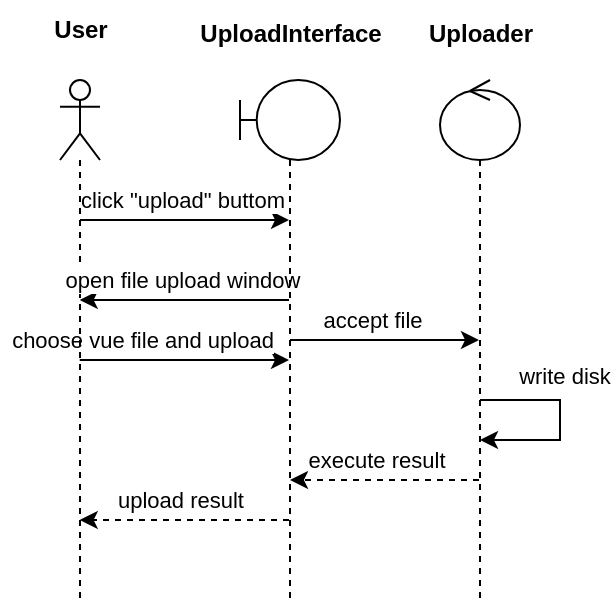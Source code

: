 <mxfile version="22.1.11" type="github">
  <diagram name="Page-1" id="9361dd3d-8414-5efd-6122-117bd74ce7a7">
    <mxGraphModel dx="1202" dy="444" grid="1" gridSize="10" guides="1" tooltips="1" connect="1" arrows="1" fold="1" page="0" pageScale="1.5" pageWidth="826" pageHeight="1169" background="none" math="0" shadow="0">
      <root>
        <mxCell id="0" />
        <mxCell id="1" parent="0" />
        <mxCell id="3TMiL__M-qgC8OwHEb_4-90" style="edgeStyle=orthogonalEdgeStyle;rounded=0;orthogonalLoop=1;jettySize=auto;html=1;curved=0;" edge="1" parent="1" source="3TMiL__M-qgC8OwHEb_4-94" target="3TMiL__M-qgC8OwHEb_4-101">
          <mxGeometry relative="1" as="geometry">
            <Array as="points">
              <mxPoint x="-140" y="320" />
              <mxPoint x="-140" y="320" />
            </Array>
          </mxGeometry>
        </mxCell>
        <mxCell id="3TMiL__M-qgC8OwHEb_4-91" value="click &quot;upload&quot; buttom" style="edgeLabel;html=1;align=center;verticalAlign=middle;resizable=0;points=[];" vertex="1" connectable="0" parent="3TMiL__M-qgC8OwHEb_4-90">
          <mxGeometry x="-0.259" y="4" relative="1" as="geometry">
            <mxPoint x="12" y="-6" as="offset" />
          </mxGeometry>
        </mxCell>
        <mxCell id="3TMiL__M-qgC8OwHEb_4-92" style="edgeStyle=orthogonalEdgeStyle;rounded=0;orthogonalLoop=1;jettySize=auto;html=1;curved=0;" edge="1" parent="1">
          <mxGeometry relative="1" as="geometry">
            <mxPoint x="-210.145" y="390.0" as="sourcePoint" />
            <mxPoint x="-105.5" y="390.0" as="targetPoint" />
          </mxGeometry>
        </mxCell>
        <mxCell id="3TMiL__M-qgC8OwHEb_4-93" value="choose vue file and upload" style="edgeLabel;html=1;align=center;verticalAlign=middle;resizable=0;points=[];" vertex="1" connectable="0" parent="3TMiL__M-qgC8OwHEb_4-92">
          <mxGeometry x="-0.134" y="3" relative="1" as="geometry">
            <mxPoint x="-15" y="-7" as="offset" />
          </mxGeometry>
        </mxCell>
        <mxCell id="3TMiL__M-qgC8OwHEb_4-94" value="" style="shape=umlLifeline;perimeter=lifelinePerimeter;whiteSpace=wrap;html=1;container=1;dropTarget=0;collapsible=0;recursiveResize=0;outlineConnect=0;portConstraint=eastwest;newEdgeStyle={&quot;curved&quot;:0,&quot;rounded&quot;:0};participant=umlActor;" vertex="1" parent="1">
          <mxGeometry x="-220" y="250" width="20" height="260" as="geometry" />
        </mxCell>
        <mxCell id="3TMiL__M-qgC8OwHEb_4-95" style="edgeStyle=orthogonalEdgeStyle;rounded=0;orthogonalLoop=1;jettySize=auto;html=1;curved=0;" edge="1" parent="1">
          <mxGeometry relative="1" as="geometry">
            <mxPoint x="-105.5" y="360.0" as="sourcePoint" />
            <mxPoint x="-210.145" y="360.0" as="targetPoint" />
          </mxGeometry>
        </mxCell>
        <mxCell id="3TMiL__M-qgC8OwHEb_4-96" value="open file upload window" style="edgeLabel;html=1;align=center;verticalAlign=middle;resizable=0;points=[];" vertex="1" connectable="0" parent="3TMiL__M-qgC8OwHEb_4-95">
          <mxGeometry x="0.146" y="2" relative="1" as="geometry">
            <mxPoint x="6" y="-12" as="offset" />
          </mxGeometry>
        </mxCell>
        <mxCell id="3TMiL__M-qgC8OwHEb_4-97" style="edgeStyle=orthogonalEdgeStyle;rounded=0;orthogonalLoop=1;jettySize=auto;html=1;curved=0;" edge="1" parent="1" source="3TMiL__M-qgC8OwHEb_4-101" target="3TMiL__M-qgC8OwHEb_4-107">
          <mxGeometry relative="1" as="geometry" />
        </mxCell>
        <mxCell id="3TMiL__M-qgC8OwHEb_4-98" value="accept file" style="edgeLabel;html=1;align=center;verticalAlign=middle;resizable=0;points=[];" vertex="1" connectable="0" parent="3TMiL__M-qgC8OwHEb_4-97">
          <mxGeometry x="0.277" relative="1" as="geometry">
            <mxPoint x="-20" y="-10" as="offset" />
          </mxGeometry>
        </mxCell>
        <mxCell id="3TMiL__M-qgC8OwHEb_4-99" style="edgeStyle=orthogonalEdgeStyle;rounded=0;orthogonalLoop=1;jettySize=auto;html=1;curved=0;dashed=1;" edge="1" parent="1">
          <mxGeometry relative="1" as="geometry">
            <mxPoint x="-105.5" y="470.0" as="sourcePoint" />
            <mxPoint x="-210.145" y="470.0" as="targetPoint" />
          </mxGeometry>
        </mxCell>
        <mxCell id="3TMiL__M-qgC8OwHEb_4-100" value="upload result" style="edgeLabel;html=1;align=center;verticalAlign=middle;resizable=0;points=[];" vertex="1" connectable="0" parent="3TMiL__M-qgC8OwHEb_4-99">
          <mxGeometry x="-0.021" y="-1" relative="1" as="geometry">
            <mxPoint x="-4" y="-9" as="offset" />
          </mxGeometry>
        </mxCell>
        <mxCell id="3TMiL__M-qgC8OwHEb_4-101" value="" style="shape=umlLifeline;perimeter=lifelinePerimeter;whiteSpace=wrap;html=1;container=1;dropTarget=0;collapsible=0;recursiveResize=0;outlineConnect=0;portConstraint=eastwest;newEdgeStyle={&quot;curved&quot;:0,&quot;rounded&quot;:0};participant=umlBoundary;" vertex="1" parent="1">
          <mxGeometry x="-130" y="250" width="50" height="260" as="geometry" />
        </mxCell>
        <mxCell id="3TMiL__M-qgC8OwHEb_4-102" value="User" style="text;align=center;fontStyle=1;verticalAlign=middle;spacingLeft=3;spacingRight=3;strokeColor=none;rotatable=0;points=[[0,0.5],[1,0.5]];portConstraint=eastwest;html=1;" vertex="1" parent="1">
          <mxGeometry x="-250" y="210" width="80" height="30" as="geometry" />
        </mxCell>
        <mxCell id="3TMiL__M-qgC8OwHEb_4-103" style="edgeStyle=orthogonalEdgeStyle;rounded=0;orthogonalLoop=1;jettySize=auto;html=1;curved=0;" edge="1" parent="1" target="3TMiL__M-qgC8OwHEb_4-107" source="3TMiL__M-qgC8OwHEb_4-107">
          <mxGeometry relative="1" as="geometry">
            <mxPoint x="-10.5" y="410.0" as="sourcePoint" />
            <mxPoint x="-10.145" y="450.0" as="targetPoint" />
            <Array as="points">
              <mxPoint x="30" y="410" />
              <mxPoint x="30" y="430" />
            </Array>
          </mxGeometry>
        </mxCell>
        <mxCell id="3TMiL__M-qgC8OwHEb_4-104" value="write disk" style="edgeLabel;html=1;align=center;verticalAlign=middle;resizable=0;points=[];" vertex="1" connectable="0" parent="3TMiL__M-qgC8OwHEb_4-103">
          <mxGeometry x="0.192" y="2" relative="1" as="geometry">
            <mxPoint y="-32" as="offset" />
          </mxGeometry>
        </mxCell>
        <mxCell id="3TMiL__M-qgC8OwHEb_4-105" style="edgeStyle=orthogonalEdgeStyle;rounded=0;orthogonalLoop=1;jettySize=auto;html=1;curved=0;dashed=1;" edge="1" parent="1" source="3TMiL__M-qgC8OwHEb_4-107" target="3TMiL__M-qgC8OwHEb_4-101">
          <mxGeometry relative="1" as="geometry">
            <Array as="points">
              <mxPoint x="-60" y="450" />
              <mxPoint x="-60" y="450" />
            </Array>
          </mxGeometry>
        </mxCell>
        <mxCell id="3TMiL__M-qgC8OwHEb_4-106" value="execute result" style="edgeLabel;html=1;align=center;verticalAlign=middle;resizable=0;points=[];" vertex="1" connectable="0" parent="3TMiL__M-qgC8OwHEb_4-105">
          <mxGeometry x="0.094" y="-1" relative="1" as="geometry">
            <mxPoint y="-9" as="offset" />
          </mxGeometry>
        </mxCell>
        <mxCell id="3TMiL__M-qgC8OwHEb_4-107" value="" style="shape=umlLifeline;perimeter=lifelinePerimeter;whiteSpace=wrap;html=1;container=1;dropTarget=0;collapsible=0;recursiveResize=0;outlineConnect=0;portConstraint=eastwest;newEdgeStyle={&quot;curved&quot;:0,&quot;rounded&quot;:0};participant=umlControl;" vertex="1" parent="1">
          <mxGeometry x="-30" y="250" width="40" height="260" as="geometry" />
        </mxCell>
        <mxCell id="3TMiL__M-qgC8OwHEb_4-108" value="UploadInterface" style="text;align=center;fontStyle=1;verticalAlign=middle;spacingLeft=3;spacingRight=3;strokeColor=none;rotatable=0;points=[[0,0.5],[1,0.5]];portConstraint=eastwest;html=1;" vertex="1" parent="1">
          <mxGeometry x="-145" y="214" width="80" height="26" as="geometry" />
        </mxCell>
        <mxCell id="3TMiL__M-qgC8OwHEb_4-109" value="Uploader" style="text;align=center;fontStyle=1;verticalAlign=middle;spacingLeft=3;spacingRight=3;strokeColor=none;rotatable=0;points=[[0,0.5],[1,0.5]];portConstraint=eastwest;html=1;" vertex="1" parent="1">
          <mxGeometry x="-50" y="214" width="80" height="26" as="geometry" />
        </mxCell>
      </root>
    </mxGraphModel>
  </diagram>
</mxfile>
